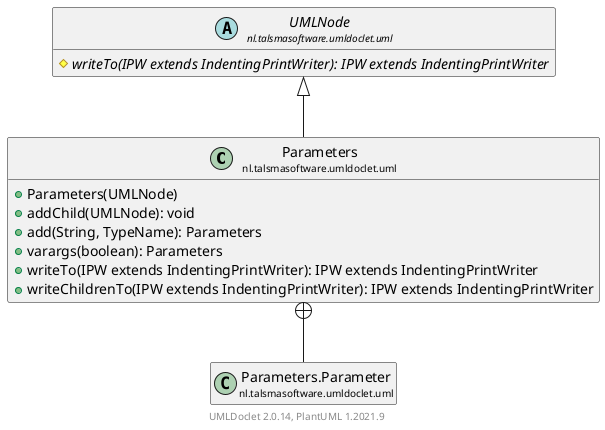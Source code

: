 @startuml
    set namespaceSeparator none
    hide empty fields
    hide empty methods

    class "<size:14>Parameters\n<size:10>nl.talsmasoftware.umldoclet.uml" as nl.talsmasoftware.umldoclet.uml.Parameters [[Parameters.html]] {
        +Parameters(UMLNode)
        +addChild(UMLNode): void
        +add(String, TypeName): Parameters
        +varargs(boolean): Parameters
        +writeTo(IPW extends IndentingPrintWriter): IPW extends IndentingPrintWriter
        +writeChildrenTo(IPW extends IndentingPrintWriter): IPW extends IndentingPrintWriter
    }

    abstract class "<size:14>UMLNode\n<size:10>nl.talsmasoftware.umldoclet.uml" as nl.talsmasoftware.umldoclet.uml.UMLNode [[UMLNode.html]] {
        {abstract} #writeTo(IPW extends IndentingPrintWriter): IPW extends IndentingPrintWriter
    }
    class "<size:14>Parameters.Parameter\n<size:10>nl.talsmasoftware.umldoclet.uml" as nl.talsmasoftware.umldoclet.uml.Parameters.Parameter [[Parameters.Parameter.html]]

    nl.talsmasoftware.umldoclet.uml.UMLNode <|-- nl.talsmasoftware.umldoclet.uml.Parameters
    nl.talsmasoftware.umldoclet.uml.Parameters +-- nl.talsmasoftware.umldoclet.uml.Parameters.Parameter

    center footer UMLDoclet 2.0.14, PlantUML 1.2021.9
@enduml
